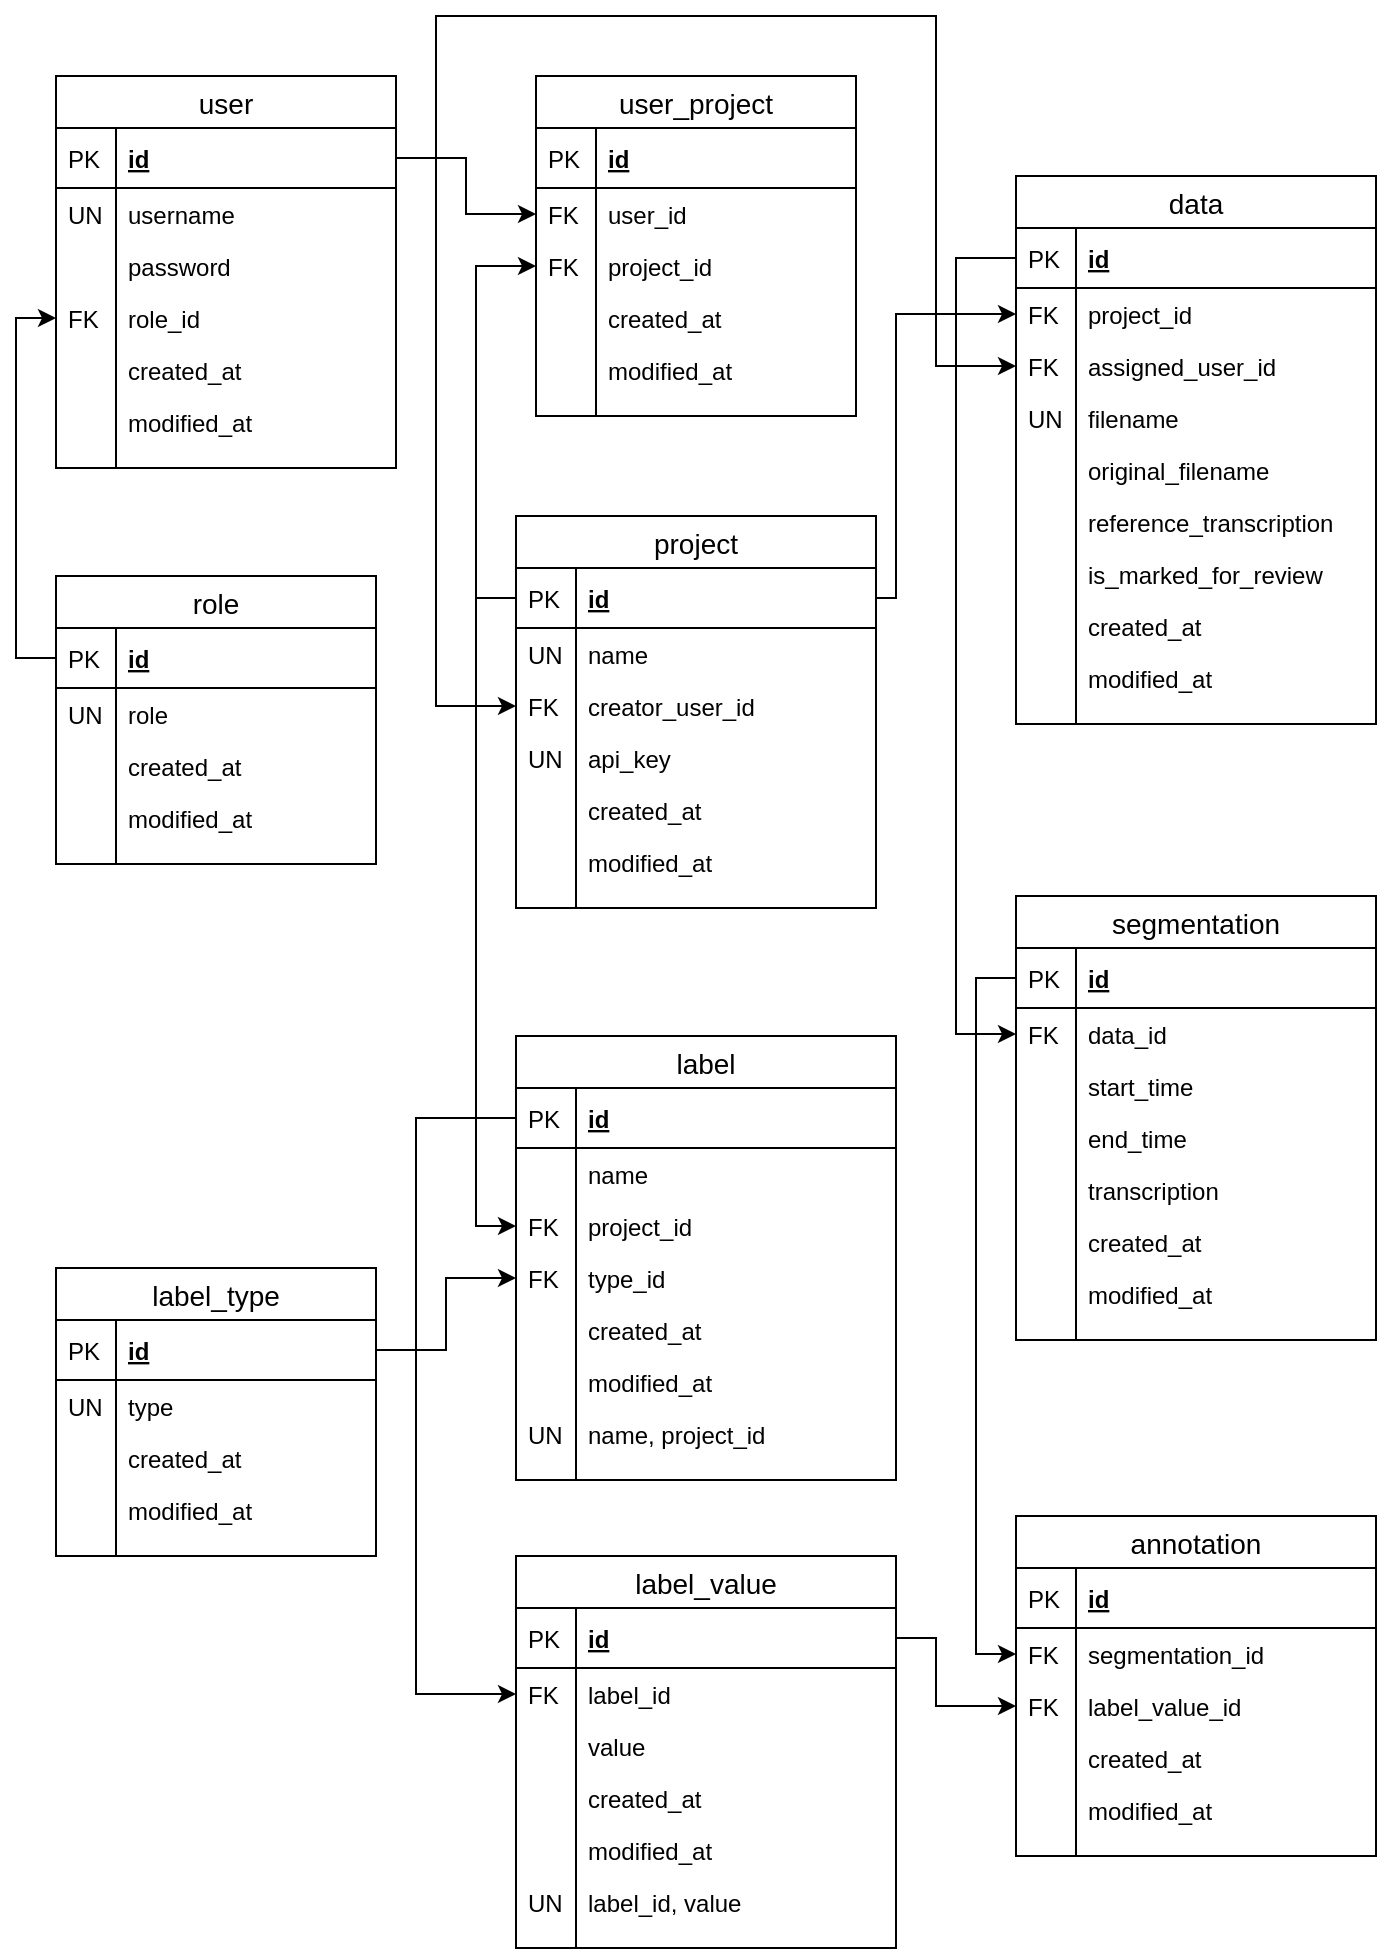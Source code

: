 <mxfile version="13.1.14" type="device"><diagram id="2tr82ef9kaFeDOgbSpE1" name="Page-1"><mxGraphModel dx="946" dy="597" grid="1" gridSize="10" guides="1" tooltips="1" connect="1" arrows="1" fold="1" page="1" pageScale="1" pageWidth="850" pageHeight="1100" math="0" shadow="0"><root><mxCell id="0"/><mxCell id="1" parent="0"/><mxCell id="nWLh1AnbuUHk495yyn_A-1" value="user" style="swimlane;fontStyle=0;childLayout=stackLayout;horizontal=1;startSize=26;horizontalStack=0;resizeParent=1;resizeParentMax=0;resizeLast=0;collapsible=1;marginBottom=0;align=center;fontSize=14;" parent="1" vertex="1"><mxGeometry x="40" y="80" width="170" height="196" as="geometry"/></mxCell><mxCell id="nWLh1AnbuUHk495yyn_A-2" value="id" style="shape=partialRectangle;top=0;left=0;right=0;bottom=1;align=left;verticalAlign=middle;fillColor=none;spacingLeft=34;spacingRight=4;overflow=hidden;rotatable=0;points=[[0,0.5],[1,0.5]];portConstraint=eastwest;dropTarget=0;fontStyle=5;fontSize=12;" parent="nWLh1AnbuUHk495yyn_A-1" vertex="1"><mxGeometry y="26" width="170" height="30" as="geometry"/></mxCell><mxCell id="nWLh1AnbuUHk495yyn_A-3" value="PK" style="shape=partialRectangle;top=0;left=0;bottom=0;fillColor=none;align=left;verticalAlign=middle;spacingLeft=4;spacingRight=4;overflow=hidden;rotatable=0;points=[];portConstraint=eastwest;part=1;fontSize=12;" parent="nWLh1AnbuUHk495yyn_A-2" vertex="1" connectable="0"><mxGeometry width="30" height="30" as="geometry"/></mxCell><mxCell id="nWLh1AnbuUHk495yyn_A-4" value="username" style="shape=partialRectangle;top=0;left=0;right=0;bottom=0;align=left;verticalAlign=top;fillColor=none;spacingLeft=34;spacingRight=4;overflow=hidden;rotatable=0;points=[[0,0.5],[1,0.5]];portConstraint=eastwest;dropTarget=0;fontSize=12;" parent="nWLh1AnbuUHk495yyn_A-1" vertex="1"><mxGeometry y="56" width="170" height="26" as="geometry"/></mxCell><mxCell id="nWLh1AnbuUHk495yyn_A-5" value="UN" style="shape=partialRectangle;top=0;left=0;bottom=0;fillColor=none;align=left;verticalAlign=top;spacingLeft=4;spacingRight=4;overflow=hidden;rotatable=0;points=[];portConstraint=eastwest;part=1;fontSize=12;" parent="nWLh1AnbuUHk495yyn_A-4" vertex="1" connectable="0"><mxGeometry width="30" height="26" as="geometry"/></mxCell><mxCell id="nWLh1AnbuUHk495yyn_A-6" value="password" style="shape=partialRectangle;top=0;left=0;right=0;bottom=0;align=left;verticalAlign=top;fillColor=none;spacingLeft=34;spacingRight=4;overflow=hidden;rotatable=0;points=[[0,0.5],[1,0.5]];portConstraint=eastwest;dropTarget=0;fontSize=12;" parent="nWLh1AnbuUHk495yyn_A-1" vertex="1"><mxGeometry y="82" width="170" height="26" as="geometry"/></mxCell><mxCell id="nWLh1AnbuUHk495yyn_A-7" value="" style="shape=partialRectangle;top=0;left=0;bottom=0;fillColor=none;align=left;verticalAlign=top;spacingLeft=4;spacingRight=4;overflow=hidden;rotatable=0;points=[];portConstraint=eastwest;part=1;fontSize=12;" parent="nWLh1AnbuUHk495yyn_A-6" vertex="1" connectable="0"><mxGeometry width="30" height="26" as="geometry"/></mxCell><mxCell id="nWLh1AnbuUHk495yyn_A-41" value="role_id" style="shape=partialRectangle;top=0;left=0;right=0;bottom=0;align=left;verticalAlign=top;fillColor=none;spacingLeft=34;spacingRight=4;overflow=hidden;rotatable=0;points=[[0,0.5],[1,0.5]];portConstraint=eastwest;dropTarget=0;fontSize=12;" parent="nWLh1AnbuUHk495yyn_A-1" vertex="1"><mxGeometry y="108" width="170" height="26" as="geometry"/></mxCell><mxCell id="nWLh1AnbuUHk495yyn_A-42" value="FK" style="shape=partialRectangle;top=0;left=0;bottom=0;fillColor=none;align=left;verticalAlign=top;spacingLeft=4;spacingRight=4;overflow=hidden;rotatable=0;points=[];portConstraint=eastwest;part=1;fontSize=12;" parent="nWLh1AnbuUHk495yyn_A-41" vertex="1" connectable="0"><mxGeometry width="30" height="26" as="geometry"/></mxCell><mxCell id="nWLh1AnbuUHk495yyn_A-8" value="created_at" style="shape=partialRectangle;top=0;left=0;right=0;bottom=0;align=left;verticalAlign=top;fillColor=none;spacingLeft=34;spacingRight=4;overflow=hidden;rotatable=0;points=[[0,0.5],[1,0.5]];portConstraint=eastwest;dropTarget=0;fontSize=12;" parent="nWLh1AnbuUHk495yyn_A-1" vertex="1"><mxGeometry y="134" width="170" height="26" as="geometry"/></mxCell><mxCell id="nWLh1AnbuUHk495yyn_A-9" value="" style="shape=partialRectangle;top=0;left=0;bottom=0;fillColor=none;align=left;verticalAlign=top;spacingLeft=4;spacingRight=4;overflow=hidden;rotatable=0;points=[];portConstraint=eastwest;part=1;fontSize=12;" parent="nWLh1AnbuUHk495yyn_A-8" vertex="1" connectable="0"><mxGeometry width="30" height="26" as="geometry"/></mxCell><mxCell id="nWLh1AnbuUHk495yyn_A-37" value="modified_at" style="shape=partialRectangle;top=0;left=0;right=0;bottom=0;align=left;verticalAlign=top;fillColor=none;spacingLeft=34;spacingRight=4;overflow=hidden;rotatable=0;points=[[0,0.5],[1,0.5]];portConstraint=eastwest;dropTarget=0;fontSize=12;" parent="nWLh1AnbuUHk495yyn_A-1" vertex="1"><mxGeometry y="160" width="170" height="26" as="geometry"/></mxCell><mxCell id="nWLh1AnbuUHk495yyn_A-38" value="" style="shape=partialRectangle;top=0;left=0;bottom=0;fillColor=none;align=left;verticalAlign=top;spacingLeft=4;spacingRight=4;overflow=hidden;rotatable=0;points=[];portConstraint=eastwest;part=1;fontSize=12;" parent="nWLh1AnbuUHk495yyn_A-37" vertex="1" connectable="0"><mxGeometry width="30" height="26" as="geometry"/></mxCell><mxCell id="nWLh1AnbuUHk495yyn_A-10" value="" style="shape=partialRectangle;top=0;left=0;right=0;bottom=0;align=left;verticalAlign=top;fillColor=none;spacingLeft=34;spacingRight=4;overflow=hidden;rotatable=0;points=[[0,0.5],[1,0.5]];portConstraint=eastwest;dropTarget=0;fontSize=12;" parent="nWLh1AnbuUHk495yyn_A-1" vertex="1"><mxGeometry y="186" width="170" height="10" as="geometry"/></mxCell><mxCell id="nWLh1AnbuUHk495yyn_A-11" value="" style="shape=partialRectangle;top=0;left=0;bottom=0;fillColor=none;align=left;verticalAlign=top;spacingLeft=4;spacingRight=4;overflow=hidden;rotatable=0;points=[];portConstraint=eastwest;part=1;fontSize=12;" parent="nWLh1AnbuUHk495yyn_A-10" vertex="1" connectable="0"><mxGeometry width="30" height="10" as="geometry"/></mxCell><mxCell id="nWLh1AnbuUHk495yyn_A-12" value="project" style="swimlane;fontStyle=0;childLayout=stackLayout;horizontal=1;startSize=26;horizontalStack=0;resizeParent=1;resizeParentMax=0;resizeLast=0;collapsible=1;marginBottom=0;align=center;fontSize=14;" parent="1" vertex="1"><mxGeometry x="270" y="300" width="180" height="196" as="geometry"><mxRectangle x="270" y="300" width="70" height="26" as="alternateBounds"/></mxGeometry></mxCell><mxCell id="nWLh1AnbuUHk495yyn_A-13" value="id" style="shape=partialRectangle;top=0;left=0;right=0;bottom=1;align=left;verticalAlign=middle;fillColor=none;spacingLeft=34;spacingRight=4;overflow=hidden;rotatable=0;points=[[0,0.5],[1,0.5]];portConstraint=eastwest;dropTarget=0;fontStyle=5;fontSize=12;" parent="nWLh1AnbuUHk495yyn_A-12" vertex="1"><mxGeometry y="26" width="180" height="30" as="geometry"/></mxCell><mxCell id="nWLh1AnbuUHk495yyn_A-14" value="PK" style="shape=partialRectangle;top=0;left=0;bottom=0;fillColor=none;align=left;verticalAlign=middle;spacingLeft=4;spacingRight=4;overflow=hidden;rotatable=0;points=[];portConstraint=eastwest;part=1;fontSize=12;" parent="nWLh1AnbuUHk495yyn_A-13" vertex="1" connectable="0"><mxGeometry width="30" height="30" as="geometry"/></mxCell><mxCell id="nWLh1AnbuUHk495yyn_A-15" value="name" style="shape=partialRectangle;top=0;left=0;right=0;bottom=0;align=left;verticalAlign=top;fillColor=none;spacingLeft=34;spacingRight=4;overflow=hidden;rotatable=0;points=[[0,0.5],[1,0.5]];portConstraint=eastwest;dropTarget=0;fontSize=12;" parent="nWLh1AnbuUHk495yyn_A-12" vertex="1"><mxGeometry y="56" width="180" height="26" as="geometry"/></mxCell><mxCell id="nWLh1AnbuUHk495yyn_A-16" value="UN" style="shape=partialRectangle;top=0;left=0;bottom=0;fillColor=none;align=left;verticalAlign=top;spacingLeft=4;spacingRight=4;overflow=hidden;rotatable=0;points=[];portConstraint=eastwest;part=1;fontSize=12;" parent="nWLh1AnbuUHk495yyn_A-15" vertex="1" connectable="0"><mxGeometry width="30" height="26" as="geometry"/></mxCell><mxCell id="nWLh1AnbuUHk495yyn_A-17" value="creator_user_id" style="shape=partialRectangle;top=0;left=0;right=0;bottom=0;align=left;verticalAlign=top;fillColor=none;spacingLeft=34;spacingRight=4;overflow=hidden;rotatable=0;points=[[0,0.5],[1,0.5]];portConstraint=eastwest;dropTarget=0;fontSize=12;" parent="nWLh1AnbuUHk495yyn_A-12" vertex="1"><mxGeometry y="82" width="180" height="26" as="geometry"/></mxCell><mxCell id="nWLh1AnbuUHk495yyn_A-18" value="FK" style="shape=partialRectangle;top=0;left=0;bottom=0;fillColor=none;align=left;verticalAlign=top;spacingLeft=4;spacingRight=4;overflow=hidden;rotatable=0;points=[];portConstraint=eastwest;part=1;fontSize=12;" parent="nWLh1AnbuUHk495yyn_A-17" vertex="1" connectable="0"><mxGeometry width="30" height="26" as="geometry"/></mxCell><mxCell id="nWLh1AnbuUHk495yyn_A-185" value="api_key" style="shape=partialRectangle;top=0;left=0;right=0;bottom=0;align=left;verticalAlign=top;fillColor=none;spacingLeft=34;spacingRight=4;overflow=hidden;rotatable=0;points=[[0,0.5],[1,0.5]];portConstraint=eastwest;dropTarget=0;fontSize=12;" parent="nWLh1AnbuUHk495yyn_A-12" vertex="1"><mxGeometry y="108" width="180" height="26" as="geometry"/></mxCell><mxCell id="nWLh1AnbuUHk495yyn_A-186" value="UN" style="shape=partialRectangle;top=0;left=0;bottom=0;fillColor=none;align=left;verticalAlign=top;spacingLeft=4;spacingRight=4;overflow=hidden;rotatable=0;points=[];portConstraint=eastwest;part=1;fontSize=12;" parent="nWLh1AnbuUHk495yyn_A-185" vertex="1" connectable="0"><mxGeometry width="30" height="26" as="geometry"/></mxCell><mxCell id="nWLh1AnbuUHk495yyn_A-19" value="created_at" style="shape=partialRectangle;top=0;left=0;right=0;bottom=0;align=left;verticalAlign=top;fillColor=none;spacingLeft=34;spacingRight=4;overflow=hidden;rotatable=0;points=[[0,0.5],[1,0.5]];portConstraint=eastwest;dropTarget=0;fontSize=12;" parent="nWLh1AnbuUHk495yyn_A-12" vertex="1"><mxGeometry y="134" width="180" height="26" as="geometry"/></mxCell><mxCell id="nWLh1AnbuUHk495yyn_A-20" value="" style="shape=partialRectangle;top=0;left=0;bottom=0;fillColor=none;align=left;verticalAlign=top;spacingLeft=4;spacingRight=4;overflow=hidden;rotatable=0;points=[];portConstraint=eastwest;part=1;fontSize=12;" parent="nWLh1AnbuUHk495yyn_A-19" vertex="1" connectable="0"><mxGeometry width="30" height="26" as="geometry"/></mxCell><mxCell id="nWLh1AnbuUHk495yyn_A-79" value="modified_at" style="shape=partialRectangle;top=0;left=0;right=0;bottom=0;align=left;verticalAlign=top;fillColor=none;spacingLeft=34;spacingRight=4;overflow=hidden;rotatable=0;points=[[0,0.5],[1,0.5]];portConstraint=eastwest;dropTarget=0;fontSize=12;" parent="nWLh1AnbuUHk495yyn_A-12" vertex="1"><mxGeometry y="160" width="180" height="26" as="geometry"/></mxCell><mxCell id="nWLh1AnbuUHk495yyn_A-80" value="" style="shape=partialRectangle;top=0;left=0;bottom=0;fillColor=none;align=left;verticalAlign=top;spacingLeft=4;spacingRight=4;overflow=hidden;rotatable=0;points=[];portConstraint=eastwest;part=1;fontSize=12;" parent="nWLh1AnbuUHk495yyn_A-79" vertex="1" connectable="0"><mxGeometry width="30" height="26" as="geometry"/></mxCell><mxCell id="nWLh1AnbuUHk495yyn_A-147" value="" style="shape=partialRectangle;top=0;left=0;right=0;bottom=0;align=left;verticalAlign=top;fillColor=none;spacingLeft=34;spacingRight=4;overflow=hidden;rotatable=0;points=[[0,0.5],[1,0.5]];portConstraint=eastwest;dropTarget=0;fontSize=12;" parent="nWLh1AnbuUHk495yyn_A-12" vertex="1"><mxGeometry y="186" width="180" height="10" as="geometry"/></mxCell><mxCell id="nWLh1AnbuUHk495yyn_A-148" value="" style="shape=partialRectangle;top=0;left=0;bottom=0;fillColor=none;align=left;verticalAlign=top;spacingLeft=4;spacingRight=4;overflow=hidden;rotatable=0;points=[];portConstraint=eastwest;part=1;fontSize=12;" parent="nWLh1AnbuUHk495yyn_A-147" vertex="1" connectable="0"><mxGeometry width="30" height="10" as="geometry"/></mxCell><mxCell id="nWLh1AnbuUHk495yyn_A-23" value="role" style="swimlane;fontStyle=0;childLayout=stackLayout;horizontal=1;startSize=26;horizontalStack=0;resizeParent=1;resizeParentMax=0;resizeLast=0;collapsible=1;marginBottom=0;align=center;fontSize=14;" parent="1" vertex="1"><mxGeometry x="40" y="330" width="160" height="144" as="geometry"><mxRectangle x="40" y="330" width="60" height="26" as="alternateBounds"/></mxGeometry></mxCell><mxCell id="nWLh1AnbuUHk495yyn_A-24" value="id" style="shape=partialRectangle;top=0;left=0;right=0;bottom=1;align=left;verticalAlign=middle;fillColor=none;spacingLeft=34;spacingRight=4;overflow=hidden;rotatable=0;points=[[0,0.5],[1,0.5]];portConstraint=eastwest;dropTarget=0;fontStyle=5;fontSize=12;" parent="nWLh1AnbuUHk495yyn_A-23" vertex="1"><mxGeometry y="26" width="160" height="30" as="geometry"/></mxCell><mxCell id="nWLh1AnbuUHk495yyn_A-25" value="PK" style="shape=partialRectangle;top=0;left=0;bottom=0;fillColor=none;align=left;verticalAlign=middle;spacingLeft=4;spacingRight=4;overflow=hidden;rotatable=0;points=[];portConstraint=eastwest;part=1;fontSize=12;" parent="nWLh1AnbuUHk495yyn_A-24" vertex="1" connectable="0"><mxGeometry width="30" height="30" as="geometry"/></mxCell><mxCell id="nWLh1AnbuUHk495yyn_A-26" value="role" style="shape=partialRectangle;top=0;left=0;right=0;bottom=0;align=left;verticalAlign=top;fillColor=none;spacingLeft=34;spacingRight=4;overflow=hidden;rotatable=0;points=[[0,0.5],[1,0.5]];portConstraint=eastwest;dropTarget=0;fontSize=12;" parent="nWLh1AnbuUHk495yyn_A-23" vertex="1"><mxGeometry y="56" width="160" height="26" as="geometry"/></mxCell><mxCell id="nWLh1AnbuUHk495yyn_A-27" value="UN" style="shape=partialRectangle;top=0;left=0;bottom=0;fillColor=none;align=left;verticalAlign=top;spacingLeft=4;spacingRight=4;overflow=hidden;rotatable=0;points=[];portConstraint=eastwest;part=1;fontSize=12;" parent="nWLh1AnbuUHk495yyn_A-26" vertex="1" connectable="0"><mxGeometry width="30" height="26" as="geometry"/></mxCell><mxCell id="nWLh1AnbuUHk495yyn_A-66" value="created_at" style="shape=partialRectangle;top=0;left=0;right=0;bottom=0;align=left;verticalAlign=top;fillColor=none;spacingLeft=34;spacingRight=4;overflow=hidden;rotatable=0;points=[[0,0.5],[1,0.5]];portConstraint=eastwest;dropTarget=0;fontSize=12;" parent="nWLh1AnbuUHk495yyn_A-23" vertex="1"><mxGeometry y="82" width="160" height="26" as="geometry"/></mxCell><mxCell id="nWLh1AnbuUHk495yyn_A-67" value="" style="shape=partialRectangle;top=0;left=0;bottom=0;fillColor=none;align=left;verticalAlign=top;spacingLeft=4;spacingRight=4;overflow=hidden;rotatable=0;points=[];portConstraint=eastwest;part=1;fontSize=12;" parent="nWLh1AnbuUHk495yyn_A-66" vertex="1" connectable="0"><mxGeometry width="30" height="26" as="geometry"/></mxCell><mxCell id="nWLh1AnbuUHk495yyn_A-28" value="modified_at" style="shape=partialRectangle;top=0;left=0;right=0;bottom=0;align=left;verticalAlign=top;fillColor=none;spacingLeft=34;spacingRight=4;overflow=hidden;rotatable=0;points=[[0,0.5],[1,0.5]];portConstraint=eastwest;dropTarget=0;fontSize=12;" parent="nWLh1AnbuUHk495yyn_A-23" vertex="1"><mxGeometry y="108" width="160" height="26" as="geometry"/></mxCell><mxCell id="nWLh1AnbuUHk495yyn_A-29" value="" style="shape=partialRectangle;top=0;left=0;bottom=0;fillColor=none;align=left;verticalAlign=top;spacingLeft=4;spacingRight=4;overflow=hidden;rotatable=0;points=[];portConstraint=eastwest;part=1;fontSize=12;" parent="nWLh1AnbuUHk495yyn_A-28" vertex="1" connectable="0"><mxGeometry width="30" height="26" as="geometry"/></mxCell><mxCell id="nWLh1AnbuUHk495yyn_A-32" value="" style="shape=partialRectangle;top=0;left=0;right=0;bottom=0;align=left;verticalAlign=top;fillColor=none;spacingLeft=34;spacingRight=4;overflow=hidden;rotatable=0;points=[[0,0.5],[1,0.5]];portConstraint=eastwest;dropTarget=0;fontSize=12;" parent="nWLh1AnbuUHk495yyn_A-23" vertex="1"><mxGeometry y="134" width="160" height="10" as="geometry"/></mxCell><mxCell id="nWLh1AnbuUHk495yyn_A-33" value="" style="shape=partialRectangle;top=0;left=0;bottom=0;fillColor=none;align=left;verticalAlign=top;spacingLeft=4;spacingRight=4;overflow=hidden;rotatable=0;points=[];portConstraint=eastwest;part=1;fontSize=12;" parent="nWLh1AnbuUHk495yyn_A-32" vertex="1" connectable="0"><mxGeometry width="30" height="10" as="geometry"/></mxCell><mxCell id="nWLh1AnbuUHk495yyn_A-43" style="edgeStyle=orthogonalEdgeStyle;rounded=0;orthogonalLoop=1;jettySize=auto;html=1;exitX=0;exitY=0.5;exitDx=0;exitDy=0;entryX=0;entryY=0.5;entryDx=0;entryDy=0;" parent="1" source="nWLh1AnbuUHk495yyn_A-24" target="nWLh1AnbuUHk495yyn_A-41" edge="1"><mxGeometry relative="1" as="geometry"/></mxCell><mxCell id="nWLh1AnbuUHk495yyn_A-44" value="data" style="swimlane;fontStyle=0;childLayout=stackLayout;horizontal=1;startSize=26;horizontalStack=0;resizeParent=1;resizeParentMax=0;resizeLast=0;collapsible=1;marginBottom=0;align=center;fontSize=14;" parent="1" vertex="1"><mxGeometry x="520" y="130" width="180" height="274" as="geometry"/></mxCell><mxCell id="nWLh1AnbuUHk495yyn_A-45" value="id" style="shape=partialRectangle;top=0;left=0;right=0;bottom=1;align=left;verticalAlign=middle;fillColor=none;spacingLeft=34;spacingRight=4;overflow=hidden;rotatable=0;points=[[0,0.5],[1,0.5]];portConstraint=eastwest;dropTarget=0;fontStyle=5;fontSize=12;" parent="nWLh1AnbuUHk495yyn_A-44" vertex="1"><mxGeometry y="26" width="180" height="30" as="geometry"/></mxCell><mxCell id="nWLh1AnbuUHk495yyn_A-46" value="PK" style="shape=partialRectangle;top=0;left=0;bottom=0;fillColor=none;align=left;verticalAlign=middle;spacingLeft=4;spacingRight=4;overflow=hidden;rotatable=0;points=[];portConstraint=eastwest;part=1;fontSize=12;" parent="nWLh1AnbuUHk495yyn_A-45" vertex="1" connectable="0"><mxGeometry width="30" height="30" as="geometry"/></mxCell><mxCell id="nWLh1AnbuUHk495yyn_A-47" value="project_id" style="shape=partialRectangle;top=0;left=0;right=0;bottom=0;align=left;verticalAlign=top;fillColor=none;spacingLeft=34;spacingRight=4;overflow=hidden;rotatable=0;points=[[0,0.5],[1,0.5]];portConstraint=eastwest;dropTarget=0;fontSize=12;" parent="nWLh1AnbuUHk495yyn_A-44" vertex="1"><mxGeometry y="56" width="180" height="26" as="geometry"/></mxCell><mxCell id="nWLh1AnbuUHk495yyn_A-48" value="FK" style="shape=partialRectangle;top=0;left=0;bottom=0;fillColor=none;align=left;verticalAlign=top;spacingLeft=4;spacingRight=4;overflow=hidden;rotatable=0;points=[];portConstraint=eastwest;part=1;fontSize=12;" parent="nWLh1AnbuUHk495yyn_A-47" vertex="1" connectable="0"><mxGeometry width="30" height="26" as="geometry"/></mxCell><mxCell id="nWLh1AnbuUHk495yyn_A-189" value="assigned_user_id" style="shape=partialRectangle;top=0;left=0;right=0;bottom=0;align=left;verticalAlign=top;fillColor=none;spacingLeft=34;spacingRight=4;overflow=hidden;rotatable=0;points=[[0,0.5],[1,0.5]];portConstraint=eastwest;dropTarget=0;fontSize=12;" parent="nWLh1AnbuUHk495yyn_A-44" vertex="1"><mxGeometry y="82" width="180" height="26" as="geometry"/></mxCell><mxCell id="nWLh1AnbuUHk495yyn_A-190" value="FK" style="shape=partialRectangle;top=0;left=0;bottom=0;fillColor=none;align=left;verticalAlign=top;spacingLeft=4;spacingRight=4;overflow=hidden;rotatable=0;points=[];portConstraint=eastwest;part=1;fontSize=12;" parent="nWLh1AnbuUHk495yyn_A-189" vertex="1" connectable="0"><mxGeometry width="30" height="26" as="geometry"/></mxCell><mxCell id="nWLh1AnbuUHk495yyn_A-51" value="filename" style="shape=partialRectangle;top=0;left=0;right=0;bottom=0;align=left;verticalAlign=top;fillColor=none;spacingLeft=34;spacingRight=4;overflow=hidden;rotatable=0;points=[[0,0.5],[1,0.5]];portConstraint=eastwest;dropTarget=0;fontSize=12;" parent="nWLh1AnbuUHk495yyn_A-44" vertex="1"><mxGeometry y="108" width="180" height="26" as="geometry"/></mxCell><mxCell id="nWLh1AnbuUHk495yyn_A-52" value="UN" style="shape=partialRectangle;top=0;left=0;bottom=0;fillColor=none;align=left;verticalAlign=top;spacingLeft=4;spacingRight=4;overflow=hidden;rotatable=0;points=[];portConstraint=eastwest;part=1;fontSize=12;" parent="nWLh1AnbuUHk495yyn_A-51" vertex="1" connectable="0"><mxGeometry width="30" height="26" as="geometry"/></mxCell><mxCell id="nWLh1AnbuUHk495yyn_A-183" value="original_filename" style="shape=partialRectangle;top=0;left=0;right=0;bottom=0;align=left;verticalAlign=top;fillColor=none;spacingLeft=34;spacingRight=4;overflow=hidden;rotatable=0;points=[[0,0.5],[1,0.5]];portConstraint=eastwest;dropTarget=0;fontSize=12;" parent="nWLh1AnbuUHk495yyn_A-44" vertex="1"><mxGeometry y="134" width="180" height="26" as="geometry"/></mxCell><mxCell id="nWLh1AnbuUHk495yyn_A-184" value="" style="shape=partialRectangle;top=0;left=0;bottom=0;fillColor=none;align=left;verticalAlign=top;spacingLeft=4;spacingRight=4;overflow=hidden;rotatable=0;points=[];portConstraint=eastwest;part=1;fontSize=12;" parent="nWLh1AnbuUHk495yyn_A-183" vertex="1" connectable="0"><mxGeometry width="30" height="26" as="geometry"/></mxCell><mxCell id="nWLh1AnbuUHk495yyn_A-127" value="reference_transcription" style="shape=partialRectangle;top=0;left=0;right=0;bottom=0;align=left;verticalAlign=top;fillColor=none;spacingLeft=34;spacingRight=4;overflow=hidden;rotatable=0;points=[[0,0.5],[1,0.5]];portConstraint=eastwest;dropTarget=0;fontSize=12;" parent="nWLh1AnbuUHk495yyn_A-44" vertex="1"><mxGeometry y="160" width="180" height="26" as="geometry"/></mxCell><mxCell id="nWLh1AnbuUHk495yyn_A-128" value="" style="shape=partialRectangle;top=0;left=0;bottom=0;fillColor=none;align=left;verticalAlign=top;spacingLeft=4;spacingRight=4;overflow=hidden;rotatable=0;points=[];portConstraint=eastwest;part=1;fontSize=12;" parent="nWLh1AnbuUHk495yyn_A-127" vertex="1" connectable="0"><mxGeometry width="30" height="26" as="geometry"/></mxCell><mxCell id="nWLh1AnbuUHk495yyn_A-187" value="is_marked_for_review" style="shape=partialRectangle;top=0;left=0;right=0;bottom=0;align=left;verticalAlign=top;fillColor=none;spacingLeft=34;spacingRight=4;overflow=hidden;rotatable=0;points=[[0,0.5],[1,0.5]];portConstraint=eastwest;dropTarget=0;fontSize=12;" parent="nWLh1AnbuUHk495yyn_A-44" vertex="1"><mxGeometry y="186" width="180" height="26" as="geometry"/></mxCell><mxCell id="nWLh1AnbuUHk495yyn_A-188" value="" style="shape=partialRectangle;top=0;left=0;bottom=0;fillColor=none;align=left;verticalAlign=top;spacingLeft=4;spacingRight=4;overflow=hidden;rotatable=0;points=[];portConstraint=eastwest;part=1;fontSize=12;" parent="nWLh1AnbuUHk495yyn_A-187" vertex="1" connectable="0"><mxGeometry width="30" height="26" as="geometry"/></mxCell><mxCell id="nWLh1AnbuUHk495yyn_A-122" value="created_at" style="shape=partialRectangle;top=0;left=0;right=0;bottom=0;align=left;verticalAlign=top;fillColor=none;spacingLeft=34;spacingRight=4;overflow=hidden;rotatable=0;points=[[0,0.5],[1,0.5]];portConstraint=eastwest;dropTarget=0;fontSize=12;" parent="nWLh1AnbuUHk495yyn_A-44" vertex="1"><mxGeometry y="212" width="180" height="26" as="geometry"/></mxCell><mxCell id="nWLh1AnbuUHk495yyn_A-123" value="" style="shape=partialRectangle;top=0;left=0;bottom=0;fillColor=none;align=left;verticalAlign=top;spacingLeft=4;spacingRight=4;overflow=hidden;rotatable=0;points=[];portConstraint=eastwest;part=1;fontSize=12;" parent="nWLh1AnbuUHk495yyn_A-122" vertex="1" connectable="0"><mxGeometry width="30" height="26" as="geometry"/></mxCell><mxCell id="nWLh1AnbuUHk495yyn_A-124" value="modified_at" style="shape=partialRectangle;top=0;left=0;right=0;bottom=0;align=left;verticalAlign=top;fillColor=none;spacingLeft=34;spacingRight=4;overflow=hidden;rotatable=0;points=[[0,0.5],[1,0.5]];portConstraint=eastwest;dropTarget=0;fontSize=12;" parent="nWLh1AnbuUHk495yyn_A-44" vertex="1"><mxGeometry y="238" width="180" height="26" as="geometry"/></mxCell><mxCell id="nWLh1AnbuUHk495yyn_A-125" value="" style="shape=partialRectangle;top=0;left=0;bottom=0;fillColor=none;align=left;verticalAlign=top;spacingLeft=4;spacingRight=4;overflow=hidden;rotatable=0;points=[];portConstraint=eastwest;part=1;fontSize=12;" parent="nWLh1AnbuUHk495yyn_A-124" vertex="1" connectable="0"><mxGeometry width="30" height="26" as="geometry"/></mxCell><mxCell id="nWLh1AnbuUHk495yyn_A-53" value="" style="shape=partialRectangle;top=0;left=0;right=0;bottom=0;align=left;verticalAlign=top;fillColor=none;spacingLeft=34;spacingRight=4;overflow=hidden;rotatable=0;points=[[0,0.5],[1,0.5]];portConstraint=eastwest;dropTarget=0;fontSize=12;" parent="nWLh1AnbuUHk495yyn_A-44" vertex="1"><mxGeometry y="264" width="180" height="10" as="geometry"/></mxCell><mxCell id="nWLh1AnbuUHk495yyn_A-54" value="" style="shape=partialRectangle;top=0;left=0;bottom=0;fillColor=none;align=left;verticalAlign=top;spacingLeft=4;spacingRight=4;overflow=hidden;rotatable=0;points=[];portConstraint=eastwest;part=1;fontSize=12;" parent="nWLh1AnbuUHk495yyn_A-53" vertex="1" connectable="0"><mxGeometry width="30" height="10" as="geometry"/></mxCell><mxCell id="nWLh1AnbuUHk495yyn_A-55" value="annotation" style="swimlane;fontStyle=0;childLayout=stackLayout;horizontal=1;startSize=26;horizontalStack=0;resizeParent=1;resizeParentMax=0;resizeLast=0;collapsible=1;marginBottom=0;align=center;fontSize=14;" parent="1" vertex="1"><mxGeometry x="520" y="800" width="180" height="170" as="geometry"/></mxCell><mxCell id="nWLh1AnbuUHk495yyn_A-56" value="id" style="shape=partialRectangle;top=0;left=0;right=0;bottom=1;align=left;verticalAlign=middle;fillColor=none;spacingLeft=34;spacingRight=4;overflow=hidden;rotatable=0;points=[[0,0.5],[1,0.5]];portConstraint=eastwest;dropTarget=0;fontStyle=5;fontSize=12;" parent="nWLh1AnbuUHk495yyn_A-55" vertex="1"><mxGeometry y="26" width="180" height="30" as="geometry"/></mxCell><mxCell id="nWLh1AnbuUHk495yyn_A-57" value="PK" style="shape=partialRectangle;top=0;left=0;bottom=0;fillColor=none;align=left;verticalAlign=middle;spacingLeft=4;spacingRight=4;overflow=hidden;rotatable=0;points=[];portConstraint=eastwest;part=1;fontSize=12;" parent="nWLh1AnbuUHk495yyn_A-56" vertex="1" connectable="0"><mxGeometry width="30" height="30" as="geometry"/></mxCell><mxCell id="nWLh1AnbuUHk495yyn_A-60" value="segmentation_id" style="shape=partialRectangle;top=0;left=0;right=0;bottom=0;align=left;verticalAlign=top;fillColor=none;spacingLeft=34;spacingRight=4;overflow=hidden;rotatable=0;points=[[0,0.5],[1,0.5]];portConstraint=eastwest;dropTarget=0;fontSize=12;" parent="nWLh1AnbuUHk495yyn_A-55" vertex="1"><mxGeometry y="56" width="180" height="26" as="geometry"/></mxCell><mxCell id="nWLh1AnbuUHk495yyn_A-61" value="FK" style="shape=partialRectangle;top=0;left=0;bottom=0;fillColor=none;align=left;verticalAlign=top;spacingLeft=4;spacingRight=4;overflow=hidden;rotatable=0;points=[];portConstraint=eastwest;part=1;fontSize=12;" parent="nWLh1AnbuUHk495yyn_A-60" vertex="1" connectable="0"><mxGeometry width="30" height="26" as="geometry"/></mxCell><mxCell id="nWLh1AnbuUHk495yyn_A-62" value="label_value_id" style="shape=partialRectangle;top=0;left=0;right=0;bottom=0;align=left;verticalAlign=top;fillColor=none;spacingLeft=34;spacingRight=4;overflow=hidden;rotatable=0;points=[[0,0.5],[1,0.5]];portConstraint=eastwest;dropTarget=0;fontSize=12;" parent="nWLh1AnbuUHk495yyn_A-55" vertex="1"><mxGeometry y="82" width="180" height="26" as="geometry"/></mxCell><mxCell id="nWLh1AnbuUHk495yyn_A-63" value="FK" style="shape=partialRectangle;top=0;left=0;bottom=0;fillColor=none;align=left;verticalAlign=top;spacingLeft=4;spacingRight=4;overflow=hidden;rotatable=0;points=[];portConstraint=eastwest;part=1;fontSize=12;" parent="nWLh1AnbuUHk495yyn_A-62" vertex="1" connectable="0"><mxGeometry width="30" height="26" as="geometry"/></mxCell><mxCell id="nWLh1AnbuUHk495yyn_A-170" value="created_at" style="shape=partialRectangle;top=0;left=0;right=0;bottom=0;align=left;verticalAlign=top;fillColor=none;spacingLeft=34;spacingRight=4;overflow=hidden;rotatable=0;points=[[0,0.5],[1,0.5]];portConstraint=eastwest;dropTarget=0;fontSize=12;" parent="nWLh1AnbuUHk495yyn_A-55" vertex="1"><mxGeometry y="108" width="180" height="26" as="geometry"/></mxCell><mxCell id="nWLh1AnbuUHk495yyn_A-171" value="" style="shape=partialRectangle;top=0;left=0;bottom=0;fillColor=none;align=left;verticalAlign=top;spacingLeft=4;spacingRight=4;overflow=hidden;rotatable=0;points=[];portConstraint=eastwest;part=1;fontSize=12;" parent="nWLh1AnbuUHk495yyn_A-170" vertex="1" connectable="0"><mxGeometry width="30" height="26" as="geometry"/></mxCell><mxCell id="nWLh1AnbuUHk495yyn_A-180" value="modified_at" style="shape=partialRectangle;top=0;left=0;right=0;bottom=0;align=left;verticalAlign=top;fillColor=none;spacingLeft=34;spacingRight=4;overflow=hidden;rotatable=0;points=[[0,0.5],[1,0.5]];portConstraint=eastwest;dropTarget=0;fontSize=12;" parent="nWLh1AnbuUHk495yyn_A-55" vertex="1"><mxGeometry y="134" width="180" height="26" as="geometry"/></mxCell><mxCell id="nWLh1AnbuUHk495yyn_A-181" value="" style="shape=partialRectangle;top=0;left=0;bottom=0;fillColor=none;align=left;verticalAlign=top;spacingLeft=4;spacingRight=4;overflow=hidden;rotatable=0;points=[];portConstraint=eastwest;part=1;fontSize=12;" parent="nWLh1AnbuUHk495yyn_A-180" vertex="1" connectable="0"><mxGeometry width="30" height="26" as="geometry"/></mxCell><mxCell id="nWLh1AnbuUHk495yyn_A-64" value="" style="shape=partialRectangle;top=0;left=0;right=0;bottom=0;align=left;verticalAlign=top;fillColor=none;spacingLeft=34;spacingRight=4;overflow=hidden;rotatable=0;points=[[0,0.5],[1,0.5]];portConstraint=eastwest;dropTarget=0;fontSize=12;" parent="nWLh1AnbuUHk495yyn_A-55" vertex="1"><mxGeometry y="160" width="180" height="10" as="geometry"/></mxCell><mxCell id="nWLh1AnbuUHk495yyn_A-65" value="" style="shape=partialRectangle;top=0;left=0;bottom=0;fillColor=none;align=left;verticalAlign=top;spacingLeft=4;spacingRight=4;overflow=hidden;rotatable=0;points=[];portConstraint=eastwest;part=1;fontSize=12;" parent="nWLh1AnbuUHk495yyn_A-64" vertex="1" connectable="0"><mxGeometry width="30" height="10" as="geometry"/></mxCell><mxCell id="nWLh1AnbuUHk495yyn_A-68" value="label" style="swimlane;fontStyle=0;childLayout=stackLayout;horizontal=1;startSize=26;horizontalStack=0;resizeParent=1;resizeParentMax=0;resizeLast=0;collapsible=1;marginBottom=0;align=center;fontSize=14;" parent="1" vertex="1"><mxGeometry x="270" y="560" width="190" height="222" as="geometry"/></mxCell><mxCell id="nWLh1AnbuUHk495yyn_A-69" value="id" style="shape=partialRectangle;top=0;left=0;right=0;bottom=1;align=left;verticalAlign=middle;fillColor=none;spacingLeft=34;spacingRight=4;overflow=hidden;rotatable=0;points=[[0,0.5],[1,0.5]];portConstraint=eastwest;dropTarget=0;fontStyle=5;fontSize=12;" parent="nWLh1AnbuUHk495yyn_A-68" vertex="1"><mxGeometry y="26" width="190" height="30" as="geometry"/></mxCell><mxCell id="nWLh1AnbuUHk495yyn_A-70" value="PK" style="shape=partialRectangle;top=0;left=0;bottom=0;fillColor=none;align=left;verticalAlign=middle;spacingLeft=4;spacingRight=4;overflow=hidden;rotatable=0;points=[];portConstraint=eastwest;part=1;fontSize=12;" parent="nWLh1AnbuUHk495yyn_A-69" vertex="1" connectable="0"><mxGeometry width="30" height="30" as="geometry"/></mxCell><mxCell id="nWLh1AnbuUHk495yyn_A-71" value="name" style="shape=partialRectangle;top=0;left=0;right=0;bottom=0;align=left;verticalAlign=top;fillColor=none;spacingLeft=34;spacingRight=4;overflow=hidden;rotatable=0;points=[[0,0.5],[1,0.5]];portConstraint=eastwest;dropTarget=0;fontSize=12;" parent="nWLh1AnbuUHk495yyn_A-68" vertex="1"><mxGeometry y="56" width="190" height="26" as="geometry"/></mxCell><mxCell id="nWLh1AnbuUHk495yyn_A-72" value="" style="shape=partialRectangle;top=0;left=0;bottom=0;fillColor=none;align=left;verticalAlign=top;spacingLeft=4;spacingRight=4;overflow=hidden;rotatable=0;points=[];portConstraint=eastwest;part=1;fontSize=12;" parent="nWLh1AnbuUHk495yyn_A-71" vertex="1" connectable="0"><mxGeometry width="30" height="26" as="geometry"/></mxCell><mxCell id="nWLh1AnbuUHk495yyn_A-73" value="project_id" style="shape=partialRectangle;top=0;left=0;right=0;bottom=0;align=left;verticalAlign=top;fillColor=none;spacingLeft=34;spacingRight=4;overflow=hidden;rotatable=0;points=[[0,0.5],[1,0.5]];portConstraint=eastwest;dropTarget=0;fontSize=12;" parent="nWLh1AnbuUHk495yyn_A-68" vertex="1"><mxGeometry y="82" width="190" height="26" as="geometry"/></mxCell><mxCell id="nWLh1AnbuUHk495yyn_A-74" value="FK" style="shape=partialRectangle;top=0;left=0;bottom=0;fillColor=none;align=left;verticalAlign=top;spacingLeft=4;spacingRight=4;overflow=hidden;rotatable=0;points=[];portConstraint=eastwest;part=1;fontSize=12;" parent="nWLh1AnbuUHk495yyn_A-73" vertex="1" connectable="0"><mxGeometry width="30" height="26" as="geometry"/></mxCell><mxCell id="nWLh1AnbuUHk495yyn_A-75" value="type_id" style="shape=partialRectangle;top=0;left=0;right=0;bottom=0;align=left;verticalAlign=top;fillColor=none;spacingLeft=34;spacingRight=4;overflow=hidden;rotatable=0;points=[[0,0.5],[1,0.5]];portConstraint=eastwest;dropTarget=0;fontSize=12;" parent="nWLh1AnbuUHk495yyn_A-68" vertex="1"><mxGeometry y="108" width="190" height="26" as="geometry"/></mxCell><mxCell id="nWLh1AnbuUHk495yyn_A-76" value="FK" style="shape=partialRectangle;top=0;left=0;bottom=0;fillColor=none;align=left;verticalAlign=top;spacingLeft=4;spacingRight=4;overflow=hidden;rotatable=0;points=[];portConstraint=eastwest;part=1;fontSize=12;" parent="nWLh1AnbuUHk495yyn_A-75" vertex="1" connectable="0"><mxGeometry width="30" height="26" as="geometry"/></mxCell><mxCell id="nWLh1AnbuUHk495yyn_A-162" value="created_at" style="shape=partialRectangle;top=0;left=0;right=0;bottom=0;align=left;verticalAlign=top;fillColor=none;spacingLeft=34;spacingRight=4;overflow=hidden;rotatable=0;points=[[0,0.5],[1,0.5]];portConstraint=eastwest;dropTarget=0;fontSize=12;" parent="nWLh1AnbuUHk495yyn_A-68" vertex="1"><mxGeometry y="134" width="190" height="26" as="geometry"/></mxCell><mxCell id="nWLh1AnbuUHk495yyn_A-163" value="" style="shape=partialRectangle;top=0;left=0;bottom=0;fillColor=none;align=left;verticalAlign=top;spacingLeft=4;spacingRight=4;overflow=hidden;rotatable=0;points=[];portConstraint=eastwest;part=1;fontSize=12;" parent="nWLh1AnbuUHk495yyn_A-162" vertex="1" connectable="0"><mxGeometry width="30" height="26" as="geometry"/></mxCell><mxCell id="nWLh1AnbuUHk495yyn_A-164" value="modified_at" style="shape=partialRectangle;top=0;left=0;right=0;bottom=0;align=left;verticalAlign=top;fillColor=none;spacingLeft=34;spacingRight=4;overflow=hidden;rotatable=0;points=[[0,0.5],[1,0.5]];portConstraint=eastwest;dropTarget=0;fontSize=12;" parent="nWLh1AnbuUHk495yyn_A-68" vertex="1"><mxGeometry y="160" width="190" height="26" as="geometry"/></mxCell><mxCell id="nWLh1AnbuUHk495yyn_A-165" value="" style="shape=partialRectangle;top=0;left=0;bottom=0;fillColor=none;align=left;verticalAlign=top;spacingLeft=4;spacingRight=4;overflow=hidden;rotatable=0;points=[];portConstraint=eastwest;part=1;fontSize=12;" parent="nWLh1AnbuUHk495yyn_A-164" vertex="1" connectable="0"><mxGeometry width="30" height="26" as="geometry"/></mxCell><mxCell id="nWLh1AnbuUHk495yyn_A-166" value="name, project_id" style="shape=partialRectangle;top=0;left=0;right=0;bottom=0;align=left;verticalAlign=top;fillColor=none;spacingLeft=34;spacingRight=4;overflow=hidden;rotatable=0;points=[[0,0.5],[1,0.5]];portConstraint=eastwest;dropTarget=0;fontSize=12;" parent="nWLh1AnbuUHk495yyn_A-68" vertex="1"><mxGeometry y="186" width="190" height="26" as="geometry"/></mxCell><mxCell id="nWLh1AnbuUHk495yyn_A-167" value="UN" style="shape=partialRectangle;top=0;left=0;bottom=0;fillColor=none;align=left;verticalAlign=top;spacingLeft=4;spacingRight=4;overflow=hidden;rotatable=0;points=[];portConstraint=eastwest;part=1;fontSize=12;" parent="nWLh1AnbuUHk495yyn_A-166" vertex="1" connectable="0"><mxGeometry width="30" height="26" as="geometry"/></mxCell><mxCell id="nWLh1AnbuUHk495yyn_A-77" value="" style="shape=partialRectangle;top=0;left=0;right=0;bottom=0;align=left;verticalAlign=top;fillColor=none;spacingLeft=34;spacingRight=4;overflow=hidden;rotatable=0;points=[[0,0.5],[1,0.5]];portConstraint=eastwest;dropTarget=0;fontSize=12;" parent="nWLh1AnbuUHk495yyn_A-68" vertex="1"><mxGeometry y="212" width="190" height="10" as="geometry"/></mxCell><mxCell id="nWLh1AnbuUHk495yyn_A-78" value="" style="shape=partialRectangle;top=0;left=0;bottom=0;fillColor=none;align=left;verticalAlign=top;spacingLeft=4;spacingRight=4;overflow=hidden;rotatable=0;points=[];portConstraint=eastwest;part=1;fontSize=12;" parent="nWLh1AnbuUHk495yyn_A-77" vertex="1" connectable="0"><mxGeometry width="30" height="10" as="geometry"/></mxCell><mxCell id="nWLh1AnbuUHk495yyn_A-82" value="user_project" style="swimlane;fontStyle=0;childLayout=stackLayout;horizontal=1;startSize=26;horizontalStack=0;resizeParent=1;resizeParentMax=0;resizeLast=0;collapsible=1;marginBottom=0;align=center;fontSize=14;" parent="1" vertex="1"><mxGeometry x="280" y="80" width="160" height="170" as="geometry"/></mxCell><mxCell id="nWLh1AnbuUHk495yyn_A-83" value="id" style="shape=partialRectangle;top=0;left=0;right=0;bottom=1;align=left;verticalAlign=middle;fillColor=none;spacingLeft=34;spacingRight=4;overflow=hidden;rotatable=0;points=[[0,0.5],[1,0.5]];portConstraint=eastwest;dropTarget=0;fontStyle=5;fontSize=12;" parent="nWLh1AnbuUHk495yyn_A-82" vertex="1"><mxGeometry y="26" width="160" height="30" as="geometry"/></mxCell><mxCell id="nWLh1AnbuUHk495yyn_A-84" value="PK" style="shape=partialRectangle;top=0;left=0;bottom=0;fillColor=none;align=left;verticalAlign=middle;spacingLeft=4;spacingRight=4;overflow=hidden;rotatable=0;points=[];portConstraint=eastwest;part=1;fontSize=12;" parent="nWLh1AnbuUHk495yyn_A-83" vertex="1" connectable="0"><mxGeometry width="30" height="30" as="geometry"/></mxCell><mxCell id="nWLh1AnbuUHk495yyn_A-85" value="user_id" style="shape=partialRectangle;top=0;left=0;right=0;bottom=0;align=left;verticalAlign=top;fillColor=none;spacingLeft=34;spacingRight=4;overflow=hidden;rotatable=0;points=[[0,0.5],[1,0.5]];portConstraint=eastwest;dropTarget=0;fontSize=12;" parent="nWLh1AnbuUHk495yyn_A-82" vertex="1"><mxGeometry y="56" width="160" height="26" as="geometry"/></mxCell><mxCell id="nWLh1AnbuUHk495yyn_A-86" value="FK" style="shape=partialRectangle;top=0;left=0;bottom=0;fillColor=none;align=left;verticalAlign=top;spacingLeft=4;spacingRight=4;overflow=hidden;rotatable=0;points=[];portConstraint=eastwest;part=1;fontSize=12;" parent="nWLh1AnbuUHk495yyn_A-85" vertex="1" connectable="0"><mxGeometry width="30" height="26" as="geometry"/></mxCell><mxCell id="nWLh1AnbuUHk495yyn_A-87" value="project_id" style="shape=partialRectangle;top=0;left=0;right=0;bottom=0;align=left;verticalAlign=top;fillColor=none;spacingLeft=34;spacingRight=4;overflow=hidden;rotatable=0;points=[[0,0.5],[1,0.5]];portConstraint=eastwest;dropTarget=0;fontSize=12;" parent="nWLh1AnbuUHk495yyn_A-82" vertex="1"><mxGeometry y="82" width="160" height="26" as="geometry"/></mxCell><mxCell id="nWLh1AnbuUHk495yyn_A-88" value="FK" style="shape=partialRectangle;top=0;left=0;bottom=0;fillColor=none;align=left;verticalAlign=top;spacingLeft=4;spacingRight=4;overflow=hidden;rotatable=0;points=[];portConstraint=eastwest;part=1;fontSize=12;" parent="nWLh1AnbuUHk495yyn_A-87" vertex="1" connectable="0"><mxGeometry width="30" height="26" as="geometry"/></mxCell><mxCell id="nWLh1AnbuUHk495yyn_A-89" value="created_at" style="shape=partialRectangle;top=0;left=0;right=0;bottom=0;align=left;verticalAlign=top;fillColor=none;spacingLeft=34;spacingRight=4;overflow=hidden;rotatable=0;points=[[0,0.5],[1,0.5]];portConstraint=eastwest;dropTarget=0;fontSize=12;" parent="nWLh1AnbuUHk495yyn_A-82" vertex="1"><mxGeometry y="108" width="160" height="26" as="geometry"/></mxCell><mxCell id="nWLh1AnbuUHk495yyn_A-90" value="" style="shape=partialRectangle;top=0;left=0;bottom=0;fillColor=none;align=left;verticalAlign=top;spacingLeft=4;spacingRight=4;overflow=hidden;rotatable=0;points=[];portConstraint=eastwest;part=1;fontSize=12;" parent="nWLh1AnbuUHk495yyn_A-89" vertex="1" connectable="0"><mxGeometry width="30" height="26" as="geometry"/></mxCell><mxCell id="nWLh1AnbuUHk495yyn_A-91" value="modified_at" style="shape=partialRectangle;top=0;left=0;right=0;bottom=0;align=left;verticalAlign=top;fillColor=none;spacingLeft=34;spacingRight=4;overflow=hidden;rotatable=0;points=[[0,0.5],[1,0.5]];portConstraint=eastwest;dropTarget=0;fontSize=12;" parent="nWLh1AnbuUHk495yyn_A-82" vertex="1"><mxGeometry y="134" width="160" height="26" as="geometry"/></mxCell><mxCell id="nWLh1AnbuUHk495yyn_A-92" value="" style="shape=partialRectangle;top=0;left=0;bottom=0;fillColor=none;align=left;verticalAlign=top;spacingLeft=4;spacingRight=4;overflow=hidden;rotatable=0;points=[];portConstraint=eastwest;part=1;fontSize=12;" parent="nWLh1AnbuUHk495yyn_A-91" vertex="1" connectable="0"><mxGeometry width="30" height="26" as="geometry"/></mxCell><mxCell id="nWLh1AnbuUHk495yyn_A-95" value="" style="shape=partialRectangle;top=0;left=0;right=0;bottom=0;align=left;verticalAlign=top;fillColor=none;spacingLeft=34;spacingRight=4;overflow=hidden;rotatable=0;points=[[0,0.5],[1,0.5]];portConstraint=eastwest;dropTarget=0;fontSize=12;" parent="nWLh1AnbuUHk495yyn_A-82" vertex="1"><mxGeometry y="160" width="160" height="10" as="geometry"/></mxCell><mxCell id="nWLh1AnbuUHk495yyn_A-96" value="" style="shape=partialRectangle;top=0;left=0;bottom=0;fillColor=none;align=left;verticalAlign=top;spacingLeft=4;spacingRight=4;overflow=hidden;rotatable=0;points=[];portConstraint=eastwest;part=1;fontSize=12;" parent="nWLh1AnbuUHk495yyn_A-95" vertex="1" connectable="0"><mxGeometry width="30" height="10" as="geometry"/></mxCell><mxCell id="nWLh1AnbuUHk495yyn_A-97" style="edgeStyle=orthogonalEdgeStyle;rounded=0;orthogonalLoop=1;jettySize=auto;html=1;exitX=1;exitY=0.5;exitDx=0;exitDy=0;entryX=0;entryY=0.5;entryDx=0;entryDy=0;" parent="1" source="nWLh1AnbuUHk495yyn_A-2" target="nWLh1AnbuUHk495yyn_A-85" edge="1"><mxGeometry relative="1" as="geometry"/></mxCell><mxCell id="nWLh1AnbuUHk495yyn_A-98" style="edgeStyle=orthogonalEdgeStyle;rounded=0;orthogonalLoop=1;jettySize=auto;html=1;exitX=0;exitY=0.5;exitDx=0;exitDy=0;entryX=0;entryY=0.5;entryDx=0;entryDy=0;" parent="1" source="nWLh1AnbuUHk495yyn_A-13" target="nWLh1AnbuUHk495yyn_A-87" edge="1"><mxGeometry relative="1" as="geometry"><mxPoint x="250" y="175" as="targetPoint"/><Array as="points"><mxPoint x="250" y="341"/><mxPoint x="250" y="175"/></Array></mxGeometry></mxCell><mxCell id="nWLh1AnbuUHk495yyn_A-109" style="edgeStyle=orthogonalEdgeStyle;rounded=0;orthogonalLoop=1;jettySize=auto;html=1;exitX=1;exitY=0.5;exitDx=0;exitDy=0;entryX=0;entryY=0.5;entryDx=0;entryDy=0;" parent="1" source="nWLh1AnbuUHk495yyn_A-2" target="nWLh1AnbuUHk495yyn_A-17" edge="1"><mxGeometry relative="1" as="geometry"><mxPoint x="390" y="40" as="targetPoint"/><Array as="points"><mxPoint x="230" y="121"/><mxPoint x="230" y="395"/></Array></mxGeometry></mxCell><mxCell id="nWLh1AnbuUHk495yyn_A-110" style="edgeStyle=orthogonalEdgeStyle;rounded=0;orthogonalLoop=1;jettySize=auto;html=1;exitX=1;exitY=0.5;exitDx=0;exitDy=0;entryX=0;entryY=0.5;entryDx=0;entryDy=0;" parent="1" source="nWLh1AnbuUHk495yyn_A-13" target="nWLh1AnbuUHk495yyn_A-47" edge="1"><mxGeometry relative="1" as="geometry"><Array as="points"><mxPoint x="460" y="341"/><mxPoint x="460" y="199"/></Array></mxGeometry></mxCell><mxCell id="nWLh1AnbuUHk495yyn_A-112" style="edgeStyle=orthogonalEdgeStyle;rounded=0;orthogonalLoop=1;jettySize=auto;html=1;exitX=0;exitY=0.5;exitDx=0;exitDy=0;entryX=0;entryY=0.5;entryDx=0;entryDy=0;" parent="1" source="nWLh1AnbuUHk495yyn_A-13" target="nWLh1AnbuUHk495yyn_A-73" edge="1"><mxGeometry relative="1" as="geometry"><Array as="points"><mxPoint x="250" y="341"/><mxPoint x="250" y="655"/></Array></mxGeometry></mxCell><mxCell id="nWLh1AnbuUHk495yyn_A-113" value="segmentation" style="swimlane;fontStyle=0;childLayout=stackLayout;horizontal=1;startSize=26;horizontalStack=0;resizeParent=1;resizeParentMax=0;resizeLast=0;collapsible=1;marginBottom=0;align=center;fontSize=14;" parent="1" vertex="1"><mxGeometry x="520" y="490" width="180" height="222" as="geometry"/></mxCell><mxCell id="nWLh1AnbuUHk495yyn_A-114" value="id" style="shape=partialRectangle;top=0;left=0;right=0;bottom=1;align=left;verticalAlign=middle;fillColor=none;spacingLeft=34;spacingRight=4;overflow=hidden;rotatable=0;points=[[0,0.5],[1,0.5]];portConstraint=eastwest;dropTarget=0;fontStyle=5;fontSize=12;" parent="nWLh1AnbuUHk495yyn_A-113" vertex="1"><mxGeometry y="26" width="180" height="30" as="geometry"/></mxCell><mxCell id="nWLh1AnbuUHk495yyn_A-115" value="PK" style="shape=partialRectangle;top=0;left=0;bottom=0;fillColor=none;align=left;verticalAlign=middle;spacingLeft=4;spacingRight=4;overflow=hidden;rotatable=0;points=[];portConstraint=eastwest;part=1;fontSize=12;" parent="nWLh1AnbuUHk495yyn_A-114" vertex="1" connectable="0"><mxGeometry width="30" height="30" as="geometry"/></mxCell><mxCell id="nWLh1AnbuUHk495yyn_A-116" value="data_id" style="shape=partialRectangle;top=0;left=0;right=0;bottom=0;align=left;verticalAlign=top;fillColor=none;spacingLeft=34;spacingRight=4;overflow=hidden;rotatable=0;points=[[0,0.5],[1,0.5]];portConstraint=eastwest;dropTarget=0;fontSize=12;" parent="nWLh1AnbuUHk495yyn_A-113" vertex="1"><mxGeometry y="56" width="180" height="26" as="geometry"/></mxCell><mxCell id="nWLh1AnbuUHk495yyn_A-117" value="FK" style="shape=partialRectangle;top=0;left=0;bottom=0;fillColor=none;align=left;verticalAlign=top;spacingLeft=4;spacingRight=4;overflow=hidden;rotatable=0;points=[];portConstraint=eastwest;part=1;fontSize=12;" parent="nWLh1AnbuUHk495yyn_A-116" vertex="1" connectable="0"><mxGeometry width="30" height="26" as="geometry"/></mxCell><mxCell id="nWLh1AnbuUHk495yyn_A-118" value="start_time" style="shape=partialRectangle;top=0;left=0;right=0;bottom=0;align=left;verticalAlign=top;fillColor=none;spacingLeft=34;spacingRight=4;overflow=hidden;rotatable=0;points=[[0,0.5],[1,0.5]];portConstraint=eastwest;dropTarget=0;fontSize=12;" parent="nWLh1AnbuUHk495yyn_A-113" vertex="1"><mxGeometry y="82" width="180" height="26" as="geometry"/></mxCell><mxCell id="nWLh1AnbuUHk495yyn_A-119" value="" style="shape=partialRectangle;top=0;left=0;bottom=0;fillColor=none;align=left;verticalAlign=top;spacingLeft=4;spacingRight=4;overflow=hidden;rotatable=0;points=[];portConstraint=eastwest;part=1;fontSize=12;" parent="nWLh1AnbuUHk495yyn_A-118" vertex="1" connectable="0"><mxGeometry width="30" height="26" as="geometry"/></mxCell><mxCell id="nWLh1AnbuUHk495yyn_A-129" value="end_time" style="shape=partialRectangle;top=0;left=0;right=0;bottom=0;align=left;verticalAlign=top;fillColor=none;spacingLeft=34;spacingRight=4;overflow=hidden;rotatable=0;points=[[0,0.5],[1,0.5]];portConstraint=eastwest;dropTarget=0;fontSize=12;" parent="nWLh1AnbuUHk495yyn_A-113" vertex="1"><mxGeometry y="108" width="180" height="26" as="geometry"/></mxCell><mxCell id="nWLh1AnbuUHk495yyn_A-130" value="" style="shape=partialRectangle;top=0;left=0;bottom=0;fillColor=none;align=left;verticalAlign=top;spacingLeft=4;spacingRight=4;overflow=hidden;rotatable=0;points=[];portConstraint=eastwest;part=1;fontSize=12;" parent="nWLh1AnbuUHk495yyn_A-129" vertex="1" connectable="0"><mxGeometry width="30" height="26" as="geometry"/></mxCell><mxCell id="nWLh1AnbuUHk495yyn_A-131" value="transcription" style="shape=partialRectangle;top=0;left=0;right=0;bottom=0;align=left;verticalAlign=top;fillColor=none;spacingLeft=34;spacingRight=4;overflow=hidden;rotatable=0;points=[[0,0.5],[1,0.5]];portConstraint=eastwest;dropTarget=0;fontSize=12;" parent="nWLh1AnbuUHk495yyn_A-113" vertex="1"><mxGeometry y="134" width="180" height="26" as="geometry"/></mxCell><mxCell id="nWLh1AnbuUHk495yyn_A-132" value="" style="shape=partialRectangle;top=0;left=0;bottom=0;fillColor=none;align=left;verticalAlign=top;spacingLeft=4;spacingRight=4;overflow=hidden;rotatable=0;points=[];portConstraint=eastwest;part=1;fontSize=12;" parent="nWLh1AnbuUHk495yyn_A-131" vertex="1" connectable="0"><mxGeometry width="30" height="26" as="geometry"/></mxCell><mxCell id="nWLh1AnbuUHk495yyn_A-133" value="created_at" style="shape=partialRectangle;top=0;left=0;right=0;bottom=0;align=left;verticalAlign=top;fillColor=none;spacingLeft=34;spacingRight=4;overflow=hidden;rotatable=0;points=[[0,0.5],[1,0.5]];portConstraint=eastwest;dropTarget=0;fontSize=12;" parent="nWLh1AnbuUHk495yyn_A-113" vertex="1"><mxGeometry y="160" width="180" height="26" as="geometry"/></mxCell><mxCell id="nWLh1AnbuUHk495yyn_A-134" value="" style="shape=partialRectangle;top=0;left=0;bottom=0;fillColor=none;align=left;verticalAlign=top;spacingLeft=4;spacingRight=4;overflow=hidden;rotatable=0;points=[];portConstraint=eastwest;part=1;fontSize=12;" parent="nWLh1AnbuUHk495yyn_A-133" vertex="1" connectable="0"><mxGeometry width="30" height="26" as="geometry"/></mxCell><mxCell id="nWLh1AnbuUHk495yyn_A-135" value="modified_at" style="shape=partialRectangle;top=0;left=0;right=0;bottom=0;align=left;verticalAlign=top;fillColor=none;spacingLeft=34;spacingRight=4;overflow=hidden;rotatable=0;points=[[0,0.5],[1,0.5]];portConstraint=eastwest;dropTarget=0;fontSize=12;" parent="nWLh1AnbuUHk495yyn_A-113" vertex="1"><mxGeometry y="186" width="180" height="26" as="geometry"/></mxCell><mxCell id="nWLh1AnbuUHk495yyn_A-136" value="" style="shape=partialRectangle;top=0;left=0;bottom=0;fillColor=none;align=left;verticalAlign=top;spacingLeft=4;spacingRight=4;overflow=hidden;rotatable=0;points=[];portConstraint=eastwest;part=1;fontSize=12;" parent="nWLh1AnbuUHk495yyn_A-135" vertex="1" connectable="0"><mxGeometry width="30" height="26" as="geometry"/></mxCell><mxCell id="nWLh1AnbuUHk495yyn_A-120" value="" style="shape=partialRectangle;top=0;left=0;right=0;bottom=0;align=left;verticalAlign=top;fillColor=none;spacingLeft=34;spacingRight=4;overflow=hidden;rotatable=0;points=[[0,0.5],[1,0.5]];portConstraint=eastwest;dropTarget=0;fontSize=12;" parent="nWLh1AnbuUHk495yyn_A-113" vertex="1"><mxGeometry y="212" width="180" height="10" as="geometry"/></mxCell><mxCell id="nWLh1AnbuUHk495yyn_A-121" value="" style="shape=partialRectangle;top=0;left=0;bottom=0;fillColor=none;align=left;verticalAlign=top;spacingLeft=4;spacingRight=4;overflow=hidden;rotatable=0;points=[];portConstraint=eastwest;part=1;fontSize=12;" parent="nWLh1AnbuUHk495yyn_A-120" vertex="1" connectable="0"><mxGeometry width="30" height="10" as="geometry"/></mxCell><mxCell id="nWLh1AnbuUHk495yyn_A-126" style="edgeStyle=orthogonalEdgeStyle;rounded=0;orthogonalLoop=1;jettySize=auto;html=1;exitX=0;exitY=0.5;exitDx=0;exitDy=0;entryX=0;entryY=0.5;entryDx=0;entryDy=0;" parent="1" source="nWLh1AnbuUHk495yyn_A-45" target="nWLh1AnbuUHk495yyn_A-116" edge="1"><mxGeometry relative="1" as="geometry"><Array as="points"><mxPoint x="490" y="171"/><mxPoint x="490" y="559"/></Array></mxGeometry></mxCell><mxCell id="nWLh1AnbuUHk495yyn_A-150" value="label_value" style="swimlane;fontStyle=0;childLayout=stackLayout;horizontal=1;startSize=26;horizontalStack=0;resizeParent=1;resizeParentMax=0;resizeLast=0;collapsible=1;marginBottom=0;align=center;fontSize=14;" parent="1" vertex="1"><mxGeometry x="270" y="820" width="190" height="196" as="geometry"/></mxCell><mxCell id="nWLh1AnbuUHk495yyn_A-151" value="id" style="shape=partialRectangle;top=0;left=0;right=0;bottom=1;align=left;verticalAlign=middle;fillColor=none;spacingLeft=34;spacingRight=4;overflow=hidden;rotatable=0;points=[[0,0.5],[1,0.5]];portConstraint=eastwest;dropTarget=0;fontStyle=5;fontSize=12;" parent="nWLh1AnbuUHk495yyn_A-150" vertex="1"><mxGeometry y="26" width="190" height="30" as="geometry"/></mxCell><mxCell id="nWLh1AnbuUHk495yyn_A-152" value="PK" style="shape=partialRectangle;top=0;left=0;bottom=0;fillColor=none;align=left;verticalAlign=middle;spacingLeft=4;spacingRight=4;overflow=hidden;rotatable=0;points=[];portConstraint=eastwest;part=1;fontSize=12;" parent="nWLh1AnbuUHk495yyn_A-151" vertex="1" connectable="0"><mxGeometry width="30" height="30" as="geometry"/></mxCell><mxCell id="nWLh1AnbuUHk495yyn_A-153" value="label_id" style="shape=partialRectangle;top=0;left=0;right=0;bottom=0;align=left;verticalAlign=top;fillColor=none;spacingLeft=34;spacingRight=4;overflow=hidden;rotatable=0;points=[[0,0.5],[1,0.5]];portConstraint=eastwest;dropTarget=0;fontSize=12;" parent="nWLh1AnbuUHk495yyn_A-150" vertex="1"><mxGeometry y="56" width="190" height="26" as="geometry"/></mxCell><mxCell id="nWLh1AnbuUHk495yyn_A-154" value="FK" style="shape=partialRectangle;top=0;left=0;bottom=0;fillColor=none;align=left;verticalAlign=top;spacingLeft=4;spacingRight=4;overflow=hidden;rotatable=0;points=[];portConstraint=eastwest;part=1;fontSize=12;" parent="nWLh1AnbuUHk495yyn_A-153" vertex="1" connectable="0"><mxGeometry width="30" height="26" as="geometry"/></mxCell><mxCell id="nWLh1AnbuUHk495yyn_A-155" value="value" style="shape=partialRectangle;top=0;left=0;right=0;bottom=0;align=left;verticalAlign=top;fillColor=none;spacingLeft=34;spacingRight=4;overflow=hidden;rotatable=0;points=[[0,0.5],[1,0.5]];portConstraint=eastwest;dropTarget=0;fontSize=12;" parent="nWLh1AnbuUHk495yyn_A-150" vertex="1"><mxGeometry y="82" width="190" height="26" as="geometry"/></mxCell><mxCell id="nWLh1AnbuUHk495yyn_A-156" value="" style="shape=partialRectangle;top=0;left=0;bottom=0;fillColor=none;align=left;verticalAlign=top;spacingLeft=4;spacingRight=4;overflow=hidden;rotatable=0;points=[];portConstraint=eastwest;part=1;fontSize=12;" parent="nWLh1AnbuUHk495yyn_A-155" vertex="1" connectable="0"><mxGeometry width="30" height="26" as="geometry"/></mxCell><mxCell id="nWLh1AnbuUHk495yyn_A-172" value="created_at" style="shape=partialRectangle;top=0;left=0;right=0;bottom=0;align=left;verticalAlign=top;fillColor=none;spacingLeft=34;spacingRight=4;overflow=hidden;rotatable=0;points=[[0,0.5],[1,0.5]];portConstraint=eastwest;dropTarget=0;fontSize=12;" parent="nWLh1AnbuUHk495yyn_A-150" vertex="1"><mxGeometry y="108" width="190" height="26" as="geometry"/></mxCell><mxCell id="nWLh1AnbuUHk495yyn_A-173" value="" style="shape=partialRectangle;top=0;left=0;bottom=0;fillColor=none;align=left;verticalAlign=top;spacingLeft=4;spacingRight=4;overflow=hidden;rotatable=0;points=[];portConstraint=eastwest;part=1;fontSize=12;" parent="nWLh1AnbuUHk495yyn_A-172" vertex="1" connectable="0"><mxGeometry width="30" height="26" as="geometry"/></mxCell><mxCell id="nWLh1AnbuUHk495yyn_A-174" value="modified_at" style="shape=partialRectangle;top=0;left=0;right=0;bottom=0;align=left;verticalAlign=top;fillColor=none;spacingLeft=34;spacingRight=4;overflow=hidden;rotatable=0;points=[[0,0.5],[1,0.5]];portConstraint=eastwest;dropTarget=0;fontSize=12;" parent="nWLh1AnbuUHk495yyn_A-150" vertex="1"><mxGeometry y="134" width="190" height="26" as="geometry"/></mxCell><mxCell id="nWLh1AnbuUHk495yyn_A-175" value="" style="shape=partialRectangle;top=0;left=0;bottom=0;fillColor=none;align=left;verticalAlign=top;spacingLeft=4;spacingRight=4;overflow=hidden;rotatable=0;points=[];portConstraint=eastwest;part=1;fontSize=12;" parent="nWLh1AnbuUHk495yyn_A-174" vertex="1" connectable="0"><mxGeometry width="30" height="26" as="geometry"/></mxCell><mxCell id="nWLh1AnbuUHk495yyn_A-210" value="label_id, value" style="shape=partialRectangle;top=0;left=0;right=0;bottom=0;align=left;verticalAlign=top;fillColor=none;spacingLeft=34;spacingRight=4;overflow=hidden;rotatable=0;points=[[0,0.5],[1,0.5]];portConstraint=eastwest;dropTarget=0;fontSize=12;" parent="nWLh1AnbuUHk495yyn_A-150" vertex="1"><mxGeometry y="160" width="190" height="26" as="geometry"/></mxCell><mxCell id="nWLh1AnbuUHk495yyn_A-211" value="UN" style="shape=partialRectangle;top=0;left=0;bottom=0;fillColor=none;align=left;verticalAlign=top;spacingLeft=4;spacingRight=4;overflow=hidden;rotatable=0;points=[];portConstraint=eastwest;part=1;fontSize=12;" parent="nWLh1AnbuUHk495yyn_A-210" vertex="1" connectable="0"><mxGeometry width="30" height="26" as="geometry"/></mxCell><mxCell id="nWLh1AnbuUHk495yyn_A-159" value="" style="shape=partialRectangle;top=0;left=0;right=0;bottom=0;align=left;verticalAlign=top;fillColor=none;spacingLeft=34;spacingRight=4;overflow=hidden;rotatable=0;points=[[0,0.5],[1,0.5]];portConstraint=eastwest;dropTarget=0;fontSize=12;" parent="nWLh1AnbuUHk495yyn_A-150" vertex="1"><mxGeometry y="186" width="190" height="10" as="geometry"/></mxCell><mxCell id="nWLh1AnbuUHk495yyn_A-160" value="" style="shape=partialRectangle;top=0;left=0;bottom=0;fillColor=none;align=left;verticalAlign=top;spacingLeft=4;spacingRight=4;overflow=hidden;rotatable=0;points=[];portConstraint=eastwest;part=1;fontSize=12;" parent="nWLh1AnbuUHk495yyn_A-159" vertex="1" connectable="0"><mxGeometry width="30" height="10" as="geometry"/></mxCell><mxCell id="nWLh1AnbuUHk495yyn_A-161" style="edgeStyle=orthogonalEdgeStyle;rounded=0;orthogonalLoop=1;jettySize=auto;html=1;exitX=0;exitY=0.5;exitDx=0;exitDy=0;entryX=0;entryY=0.5;entryDx=0;entryDy=0;" parent="1" source="nWLh1AnbuUHk495yyn_A-69" target="nWLh1AnbuUHk495yyn_A-153" edge="1"><mxGeometry relative="1" as="geometry"><Array as="points"><mxPoint x="220" y="601"/><mxPoint x="220" y="889"/></Array></mxGeometry></mxCell><mxCell id="nWLh1AnbuUHk495yyn_A-168" style="edgeStyle=orthogonalEdgeStyle;rounded=0;orthogonalLoop=1;jettySize=auto;html=1;exitX=0;exitY=0.5;exitDx=0;exitDy=0;entryX=0;entryY=0.5;entryDx=0;entryDy=0;" parent="1" source="nWLh1AnbuUHk495yyn_A-114" target="nWLh1AnbuUHk495yyn_A-60" edge="1"><mxGeometry relative="1" as="geometry"/></mxCell><mxCell id="nWLh1AnbuUHk495yyn_A-169" style="edgeStyle=orthogonalEdgeStyle;rounded=0;orthogonalLoop=1;jettySize=auto;html=1;exitX=1;exitY=0.5;exitDx=0;exitDy=0;entryX=0;entryY=0.5;entryDx=0;entryDy=0;" parent="1" source="nWLh1AnbuUHk495yyn_A-151" target="nWLh1AnbuUHk495yyn_A-62" edge="1"><mxGeometry relative="1" as="geometry"><Array as="points"><mxPoint x="480" y="861"/><mxPoint x="480" y="895"/></Array></mxGeometry></mxCell><mxCell id="nWLh1AnbuUHk495yyn_A-191" style="edgeStyle=orthogonalEdgeStyle;rounded=0;orthogonalLoop=1;jettySize=auto;html=1;exitX=1;exitY=0.5;exitDx=0;exitDy=0;entryX=0;entryY=0.5;entryDx=0;entryDy=0;" parent="1" source="nWLh1AnbuUHk495yyn_A-2" target="nWLh1AnbuUHk495yyn_A-189" edge="1"><mxGeometry relative="1" as="geometry"><Array as="points"><mxPoint x="230" y="121"/><mxPoint x="230" y="50"/><mxPoint x="480" y="50"/><mxPoint x="480" y="225"/></Array></mxGeometry></mxCell><mxCell id="nWLh1AnbuUHk495yyn_A-192" value="label_type" style="swimlane;fontStyle=0;childLayout=stackLayout;horizontal=1;startSize=26;horizontalStack=0;resizeParent=1;resizeParentMax=0;resizeLast=0;collapsible=1;marginBottom=0;align=center;fontSize=14;" parent="1" vertex="1"><mxGeometry x="40" y="676" width="160" height="144" as="geometry"/></mxCell><mxCell id="nWLh1AnbuUHk495yyn_A-193" value="id" style="shape=partialRectangle;top=0;left=0;right=0;bottom=1;align=left;verticalAlign=middle;fillColor=none;spacingLeft=34;spacingRight=4;overflow=hidden;rotatable=0;points=[[0,0.5],[1,0.5]];portConstraint=eastwest;dropTarget=0;fontStyle=5;fontSize=12;" parent="nWLh1AnbuUHk495yyn_A-192" vertex="1"><mxGeometry y="26" width="160" height="30" as="geometry"/></mxCell><mxCell id="nWLh1AnbuUHk495yyn_A-194" value="PK" style="shape=partialRectangle;top=0;left=0;bottom=0;fillColor=none;align=left;verticalAlign=middle;spacingLeft=4;spacingRight=4;overflow=hidden;rotatable=0;points=[];portConstraint=eastwest;part=1;fontSize=12;" parent="nWLh1AnbuUHk495yyn_A-193" vertex="1" connectable="0"><mxGeometry width="30" height="30" as="geometry"/></mxCell><mxCell id="nWLh1AnbuUHk495yyn_A-195" value="type" style="shape=partialRectangle;top=0;left=0;right=0;bottom=0;align=left;verticalAlign=top;fillColor=none;spacingLeft=34;spacingRight=4;overflow=hidden;rotatable=0;points=[[0,0.5],[1,0.5]];portConstraint=eastwest;dropTarget=0;fontSize=12;" parent="nWLh1AnbuUHk495yyn_A-192" vertex="1"><mxGeometry y="56" width="160" height="26" as="geometry"/></mxCell><mxCell id="nWLh1AnbuUHk495yyn_A-196" value="UN" style="shape=partialRectangle;top=0;left=0;bottom=0;fillColor=none;align=left;verticalAlign=top;spacingLeft=4;spacingRight=4;overflow=hidden;rotatable=0;points=[];portConstraint=eastwest;part=1;fontSize=12;" parent="nWLh1AnbuUHk495yyn_A-195" vertex="1" connectable="0"><mxGeometry width="30" height="26" as="geometry"/></mxCell><mxCell id="nWLh1AnbuUHk495yyn_A-199" value="created_at" style="shape=partialRectangle;top=0;left=0;right=0;bottom=0;align=left;verticalAlign=top;fillColor=none;spacingLeft=34;spacingRight=4;overflow=hidden;rotatable=0;points=[[0,0.5],[1,0.5]];portConstraint=eastwest;dropTarget=0;fontSize=12;" parent="nWLh1AnbuUHk495yyn_A-192" vertex="1"><mxGeometry y="82" width="160" height="26" as="geometry"/></mxCell><mxCell id="nWLh1AnbuUHk495yyn_A-200" value="" style="shape=partialRectangle;top=0;left=0;bottom=0;fillColor=none;align=left;verticalAlign=top;spacingLeft=4;spacingRight=4;overflow=hidden;rotatable=0;points=[];portConstraint=eastwest;part=1;fontSize=12;" parent="nWLh1AnbuUHk495yyn_A-199" vertex="1" connectable="0"><mxGeometry width="30" height="26" as="geometry"/></mxCell><mxCell id="nWLh1AnbuUHk495yyn_A-201" value="modified_at" style="shape=partialRectangle;top=0;left=0;right=0;bottom=0;align=left;verticalAlign=top;fillColor=none;spacingLeft=34;spacingRight=4;overflow=hidden;rotatable=0;points=[[0,0.5],[1,0.5]];portConstraint=eastwest;dropTarget=0;fontSize=12;" parent="nWLh1AnbuUHk495yyn_A-192" vertex="1"><mxGeometry y="108" width="160" height="26" as="geometry"/></mxCell><mxCell id="nWLh1AnbuUHk495yyn_A-202" value="" style="shape=partialRectangle;top=0;left=0;bottom=0;fillColor=none;align=left;verticalAlign=top;spacingLeft=4;spacingRight=4;overflow=hidden;rotatable=0;points=[];portConstraint=eastwest;part=1;fontSize=12;" parent="nWLh1AnbuUHk495yyn_A-201" vertex="1" connectable="0"><mxGeometry width="30" height="26" as="geometry"/></mxCell><mxCell id="nWLh1AnbuUHk495yyn_A-205" value="" style="shape=partialRectangle;top=0;left=0;right=0;bottom=0;align=left;verticalAlign=top;fillColor=none;spacingLeft=34;spacingRight=4;overflow=hidden;rotatable=0;points=[[0,0.5],[1,0.5]];portConstraint=eastwest;dropTarget=0;fontSize=12;" parent="nWLh1AnbuUHk495yyn_A-192" vertex="1"><mxGeometry y="134" width="160" height="10" as="geometry"/></mxCell><mxCell id="nWLh1AnbuUHk495yyn_A-206" value="" style="shape=partialRectangle;top=0;left=0;bottom=0;fillColor=none;align=left;verticalAlign=top;spacingLeft=4;spacingRight=4;overflow=hidden;rotatable=0;points=[];portConstraint=eastwest;part=1;fontSize=12;" parent="nWLh1AnbuUHk495yyn_A-205" vertex="1" connectable="0"><mxGeometry width="30" height="10" as="geometry"/></mxCell><mxCell id="nWLh1AnbuUHk495yyn_A-207" style="edgeStyle=orthogonalEdgeStyle;rounded=0;orthogonalLoop=1;jettySize=auto;html=1;exitX=1;exitY=0.5;exitDx=0;exitDy=0;entryX=0;entryY=0.5;entryDx=0;entryDy=0;" parent="1" source="nWLh1AnbuUHk495yyn_A-193" target="nWLh1AnbuUHk495yyn_A-75" edge="1"><mxGeometry relative="1" as="geometry"/></mxCell></root></mxGraphModel></diagram></mxfile>